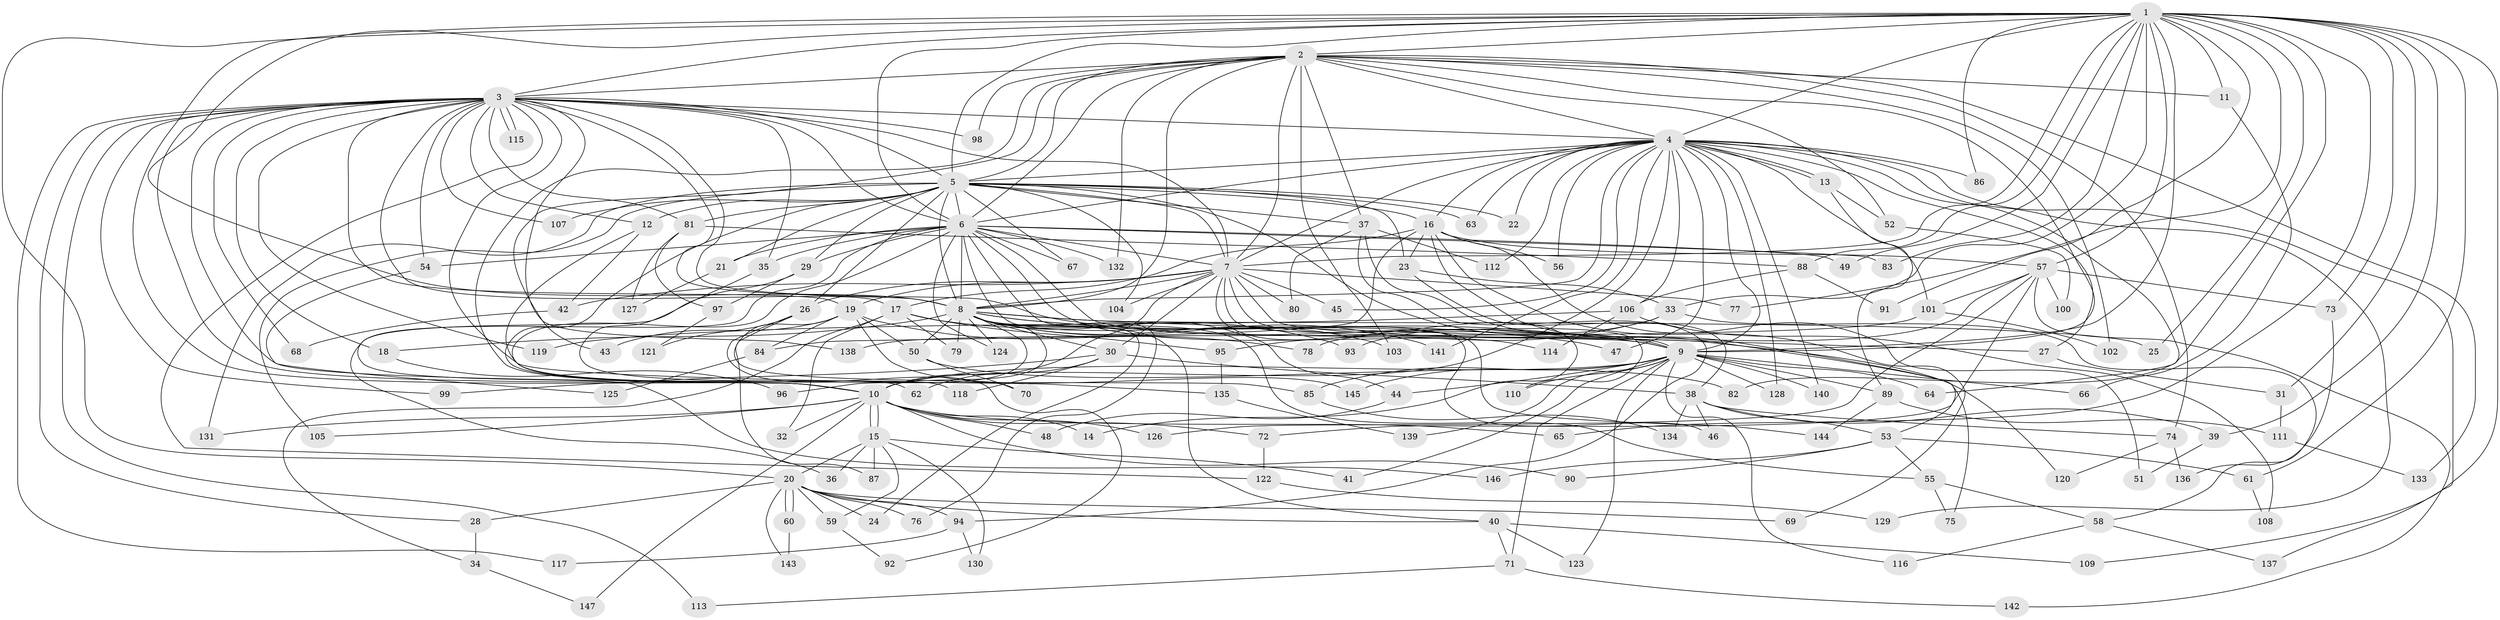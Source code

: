 // Generated by graph-tools (version 1.1) at 2025/14/03/09/25 04:14:08]
// undirected, 147 vertices, 319 edges
graph export_dot {
graph [start="1"]
  node [color=gray90,style=filled];
  1;
  2;
  3;
  4;
  5;
  6;
  7;
  8;
  9;
  10;
  11;
  12;
  13;
  14;
  15;
  16;
  17;
  18;
  19;
  20;
  21;
  22;
  23;
  24;
  25;
  26;
  27;
  28;
  29;
  30;
  31;
  32;
  33;
  34;
  35;
  36;
  37;
  38;
  39;
  40;
  41;
  42;
  43;
  44;
  45;
  46;
  47;
  48;
  49;
  50;
  51;
  52;
  53;
  54;
  55;
  56;
  57;
  58;
  59;
  60;
  61;
  62;
  63;
  64;
  65;
  66;
  67;
  68;
  69;
  70;
  71;
  72;
  73;
  74;
  75;
  76;
  77;
  78;
  79;
  80;
  81;
  82;
  83;
  84;
  85;
  86;
  87;
  88;
  89;
  90;
  91;
  92;
  93;
  94;
  95;
  96;
  97;
  98;
  99;
  100;
  101;
  102;
  103;
  104;
  105;
  106;
  107;
  108;
  109;
  110;
  111;
  112;
  113;
  114;
  115;
  116;
  117;
  118;
  119;
  120;
  121;
  122;
  123;
  124;
  125;
  126;
  127;
  128;
  129;
  130;
  131;
  132;
  133;
  134;
  135;
  136;
  137;
  138;
  139;
  140;
  141;
  142;
  143;
  144;
  145;
  146;
  147;
  1 -- 2;
  1 -- 3;
  1 -- 4;
  1 -- 5;
  1 -- 6;
  1 -- 7;
  1 -- 8;
  1 -- 9;
  1 -- 10;
  1 -- 11;
  1 -- 20;
  1 -- 25;
  1 -- 31;
  1 -- 33;
  1 -- 39;
  1 -- 49;
  1 -- 57;
  1 -- 61;
  1 -- 65;
  1 -- 73;
  1 -- 77;
  1 -- 82;
  1 -- 83;
  1 -- 86;
  1 -- 88;
  1 -- 91;
  1 -- 109;
  2 -- 3;
  2 -- 4;
  2 -- 5;
  2 -- 6;
  2 -- 7;
  2 -- 8;
  2 -- 9;
  2 -- 10;
  2 -- 11;
  2 -- 37;
  2 -- 43;
  2 -- 52;
  2 -- 74;
  2 -- 98;
  2 -- 102;
  2 -- 103;
  2 -- 132;
  2 -- 133;
  3 -- 4;
  3 -- 5;
  3 -- 6;
  3 -- 7;
  3 -- 8;
  3 -- 9;
  3 -- 10;
  3 -- 12;
  3 -- 17;
  3 -- 18;
  3 -- 19;
  3 -- 28;
  3 -- 35;
  3 -- 54;
  3 -- 68;
  3 -- 81;
  3 -- 85;
  3 -- 98;
  3 -- 99;
  3 -- 107;
  3 -- 113;
  3 -- 115;
  3 -- 115;
  3 -- 117;
  3 -- 119;
  3 -- 122;
  3 -- 135;
  3 -- 138;
  4 -- 5;
  4 -- 6;
  4 -- 7;
  4 -- 8;
  4 -- 9;
  4 -- 10;
  4 -- 13;
  4 -- 13;
  4 -- 16;
  4 -- 22;
  4 -- 27;
  4 -- 45;
  4 -- 47;
  4 -- 56;
  4 -- 63;
  4 -- 64;
  4 -- 86;
  4 -- 101;
  4 -- 106;
  4 -- 112;
  4 -- 128;
  4 -- 129;
  4 -- 137;
  4 -- 140;
  4 -- 141;
  5 -- 6;
  5 -- 7;
  5 -- 8;
  5 -- 9;
  5 -- 10;
  5 -- 12;
  5 -- 16;
  5 -- 21;
  5 -- 22;
  5 -- 23;
  5 -- 26;
  5 -- 29;
  5 -- 37;
  5 -- 63;
  5 -- 67;
  5 -- 81;
  5 -- 104;
  5 -- 105;
  5 -- 107;
  5 -- 131;
  6 -- 7;
  6 -- 8;
  6 -- 9;
  6 -- 10;
  6 -- 21;
  6 -- 29;
  6 -- 35;
  6 -- 36;
  6 -- 46;
  6 -- 49;
  6 -- 54;
  6 -- 67;
  6 -- 83;
  6 -- 114;
  6 -- 124;
  6 -- 132;
  6 -- 144;
  7 -- 8;
  7 -- 9;
  7 -- 10;
  7 -- 14;
  7 -- 19;
  7 -- 26;
  7 -- 30;
  7 -- 42;
  7 -- 45;
  7 -- 77;
  7 -- 80;
  7 -- 104;
  7 -- 110;
  7 -- 120;
  8 -- 9;
  8 -- 10;
  8 -- 18;
  8 -- 24;
  8 -- 25;
  8 -- 27;
  8 -- 30;
  8 -- 40;
  8 -- 44;
  8 -- 47;
  8 -- 50;
  8 -- 55;
  8 -- 76;
  8 -- 79;
  8 -- 96;
  8 -- 103;
  8 -- 124;
  8 -- 141;
  9 -- 10;
  9 -- 41;
  9 -- 44;
  9 -- 64;
  9 -- 66;
  9 -- 71;
  9 -- 85;
  9 -- 89;
  9 -- 110;
  9 -- 116;
  9 -- 123;
  9 -- 128;
  9 -- 139;
  9 -- 140;
  9 -- 145;
  10 -- 14;
  10 -- 15;
  10 -- 15;
  10 -- 32;
  10 -- 48;
  10 -- 65;
  10 -- 72;
  10 -- 90;
  10 -- 105;
  10 -- 126;
  10 -- 131;
  10 -- 147;
  11 -- 66;
  12 -- 42;
  12 -- 62;
  13 -- 52;
  13 -- 89;
  15 -- 20;
  15 -- 36;
  15 -- 41;
  15 -- 59;
  15 -- 87;
  15 -- 130;
  16 -- 17;
  16 -- 23;
  16 -- 51;
  16 -- 53;
  16 -- 56;
  16 -- 57;
  16 -- 69;
  16 -- 84;
  17 -- 32;
  17 -- 34;
  17 -- 79;
  17 -- 93;
  17 -- 95;
  18 -- 96;
  19 -- 43;
  19 -- 50;
  19 -- 78;
  19 -- 84;
  19 -- 87;
  19 -- 145;
  20 -- 24;
  20 -- 28;
  20 -- 40;
  20 -- 59;
  20 -- 60;
  20 -- 60;
  20 -- 69;
  20 -- 76;
  20 -- 94;
  20 -- 143;
  21 -- 127;
  23 -- 33;
  23 -- 38;
  26 -- 70;
  26 -- 92;
  26 -- 121;
  27 -- 31;
  28 -- 34;
  29 -- 97;
  29 -- 146;
  30 -- 38;
  30 -- 62;
  30 -- 99;
  30 -- 118;
  31 -- 111;
  33 -- 58;
  33 -- 93;
  33 -- 95;
  34 -- 147;
  35 -- 118;
  37 -- 75;
  37 -- 80;
  37 -- 94;
  37 -- 112;
  38 -- 39;
  38 -- 46;
  38 -- 53;
  38 -- 74;
  38 -- 134;
  39 -- 51;
  40 -- 71;
  40 -- 109;
  40 -- 123;
  42 -- 68;
  44 -- 48;
  50 -- 70;
  50 -- 82;
  52 -- 100;
  53 -- 55;
  53 -- 61;
  53 -- 90;
  53 -- 146;
  54 -- 125;
  55 -- 58;
  55 -- 75;
  57 -- 72;
  57 -- 73;
  57 -- 78;
  57 -- 100;
  57 -- 101;
  57 -- 126;
  57 -- 142;
  58 -- 116;
  58 -- 137;
  59 -- 92;
  60 -- 143;
  61 -- 108;
  71 -- 113;
  71 -- 142;
  72 -- 122;
  73 -- 136;
  74 -- 120;
  74 -- 136;
  81 -- 88;
  81 -- 97;
  81 -- 127;
  84 -- 125;
  85 -- 134;
  88 -- 91;
  88 -- 106;
  89 -- 111;
  89 -- 144;
  94 -- 117;
  94 -- 130;
  95 -- 135;
  97 -- 121;
  101 -- 102;
  101 -- 138;
  106 -- 108;
  106 -- 114;
  106 -- 119;
  111 -- 133;
  122 -- 129;
  135 -- 139;
}
